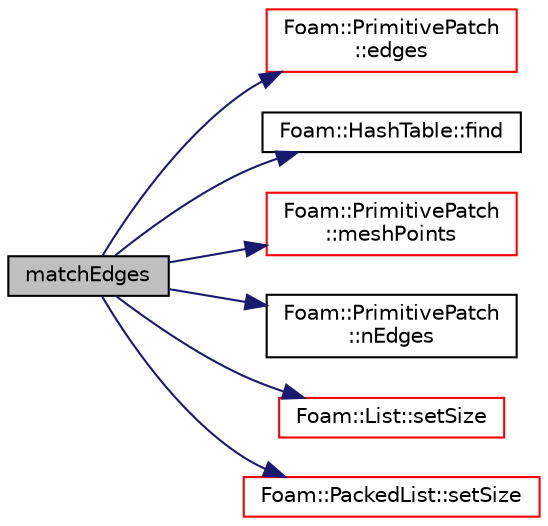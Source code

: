 digraph "matchEdges"
{
  bgcolor="transparent";
  edge [fontname="Helvetica",fontsize="10",labelfontname="Helvetica",labelfontsize="10"];
  node [fontname="Helvetica",fontsize="10",shape=record];
  rankdir="LR";
  Node1 [label="matchEdges",height=0.2,width=0.4,color="black", fillcolor="grey75", style="filled", fontcolor="black"];
  Node1 -> Node2 [color="midnightblue",fontsize="10",style="solid",fontname="Helvetica"];
  Node2 [label="Foam::PrimitivePatch\l::edges",height=0.2,width=0.4,color="red",URL="$a02011.html#aae82d34fe433288eb6b1f9dea53675c8",tooltip="Return list of edges, address into LOCAL point list. "];
  Node1 -> Node3 [color="midnightblue",fontsize="10",style="solid",fontname="Helvetica"];
  Node3 [label="Foam::HashTable::find",height=0.2,width=0.4,color="black",URL="$a00997.html#a76b2c74ebd9f33fa9f76261b027ffc11",tooltip="Find and return an iterator set at the hashedEntry. "];
  Node1 -> Node4 [color="midnightblue",fontsize="10",style="solid",fontname="Helvetica"];
  Node4 [label="Foam::PrimitivePatch\l::meshPoints",height=0.2,width=0.4,color="red",URL="$a02011.html#ae4935f85c38392518565dd7c666e3caf",tooltip="Return labelList of mesh points in patch. They are constructed. "];
  Node1 -> Node5 [color="midnightblue",fontsize="10",style="solid",fontname="Helvetica"];
  Node5 [label="Foam::PrimitivePatch\l::nEdges",height=0.2,width=0.4,color="black",URL="$a02011.html#a1db9478309c639504a743b7b194226f4",tooltip="Return number of edges in patch. "];
  Node1 -> Node6 [color="midnightblue",fontsize="10",style="solid",fontname="Helvetica"];
  Node6 [label="Foam::List::setSize",height=0.2,width=0.4,color="red",URL="$a01391.html#aedb985ffeaf1bdbfeccc2a8730405703",tooltip="Reset size of List. "];
  Node1 -> Node7 [color="midnightblue",fontsize="10",style="solid",fontname="Helvetica"];
  Node7 [label="Foam::PackedList::setSize",height=0.2,width=0.4,color="red",URL="$a01795.html#a3021b830c398f42c33750a3823267b59",tooltip="Alias for resize() "];
}

